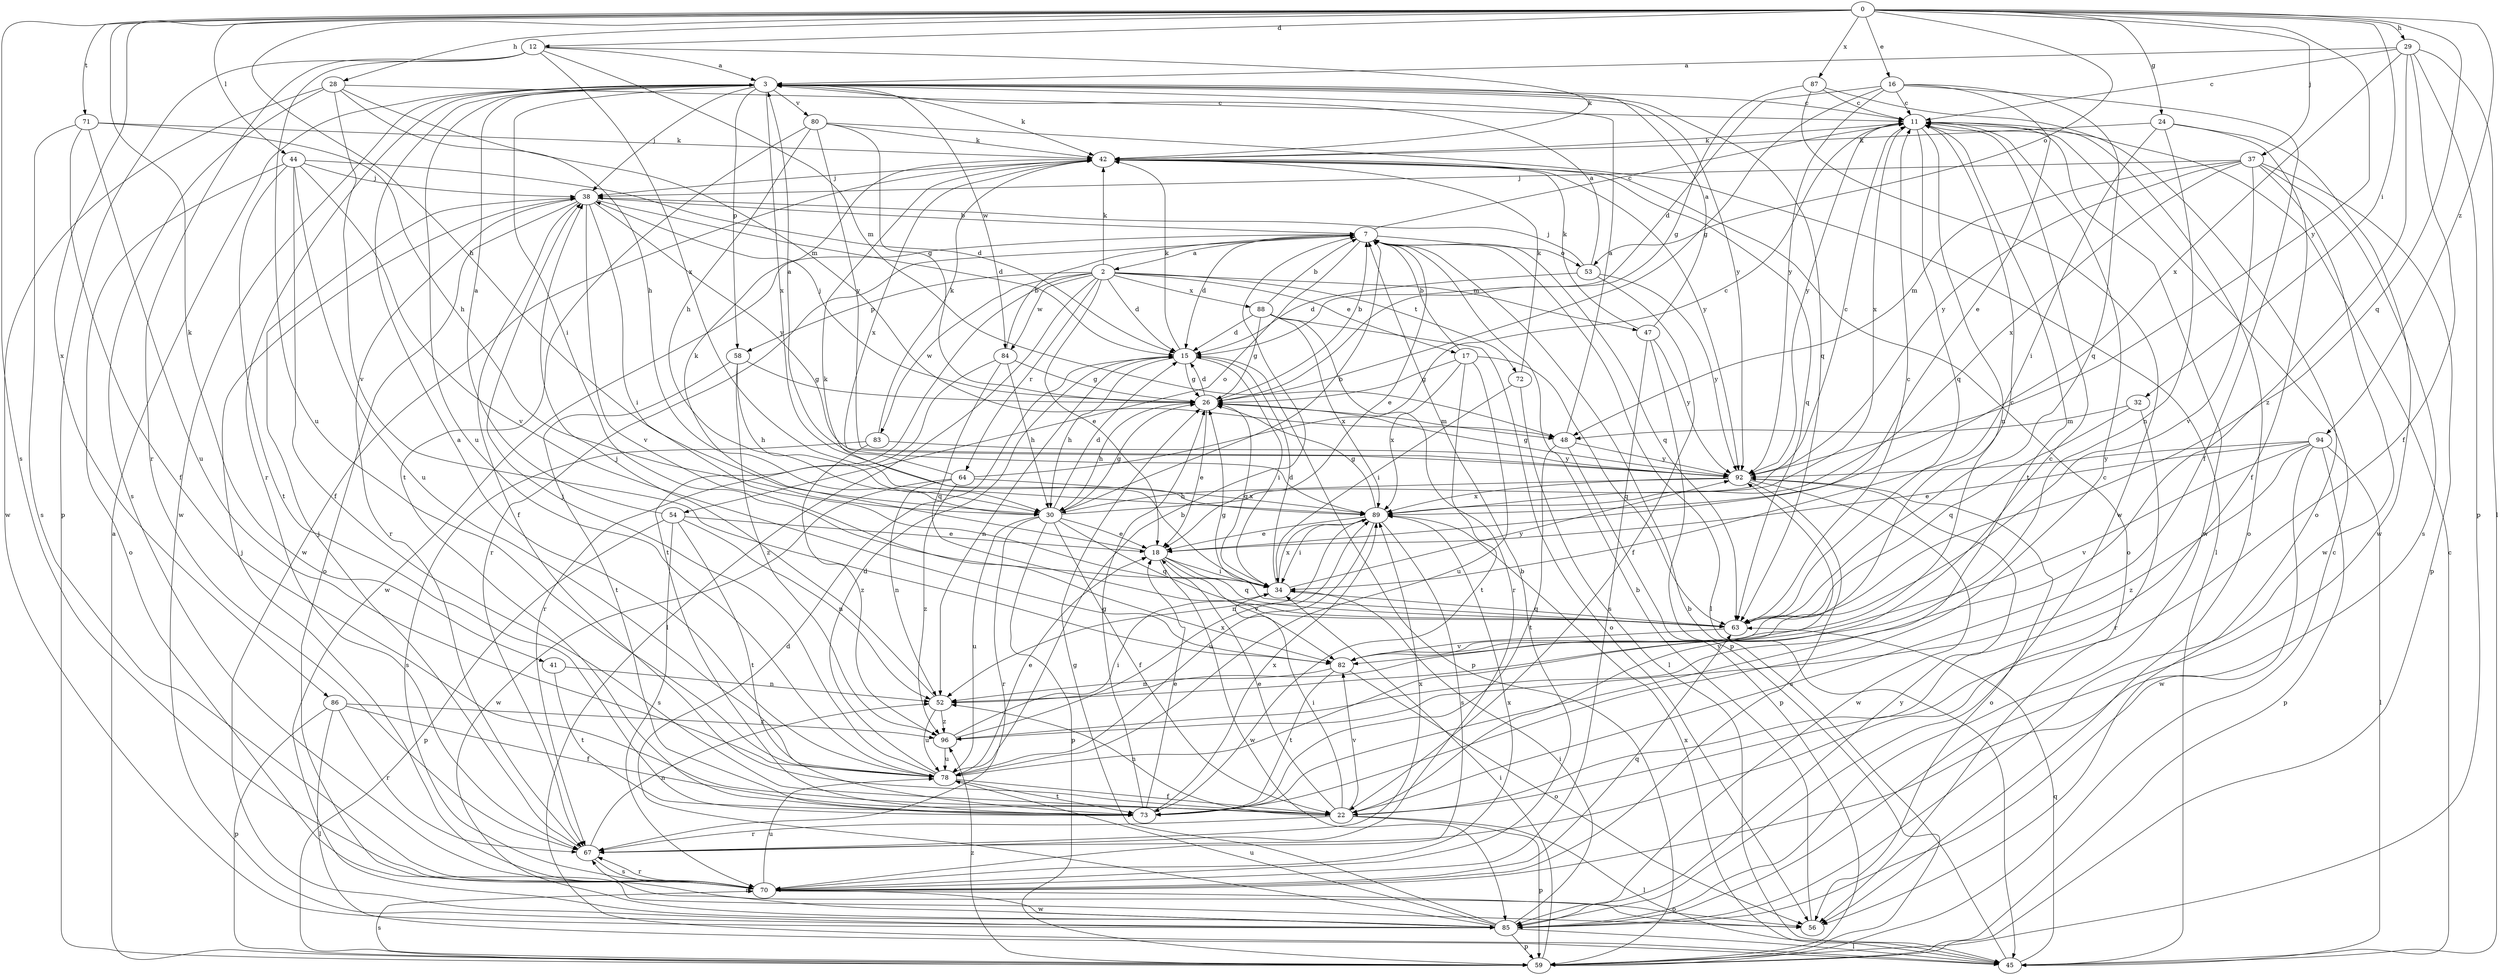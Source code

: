 strict digraph  {
0;
2;
3;
7;
11;
12;
15;
16;
17;
18;
22;
24;
26;
28;
29;
30;
32;
34;
37;
38;
41;
42;
44;
45;
47;
48;
52;
53;
54;
56;
58;
59;
63;
64;
67;
70;
71;
72;
73;
78;
80;
82;
83;
84;
85;
86;
87;
88;
89;
92;
94;
96;
0 -> 12  [label=d];
0 -> 16  [label=e];
0 -> 24  [label=g];
0 -> 28  [label=h];
0 -> 29  [label=h];
0 -> 30  [label=h];
0 -> 32  [label=i];
0 -> 37  [label=j];
0 -> 41  [label=k];
0 -> 44  [label=l];
0 -> 53  [label=o];
0 -> 63  [label=q];
0 -> 70  [label=s];
0 -> 71  [label=t];
0 -> 86  [label=x];
0 -> 87  [label=x];
0 -> 92  [label=y];
0 -> 94  [label=z];
2 -> 15  [label=d];
2 -> 17  [label=e];
2 -> 18  [label=e];
2 -> 42  [label=k];
2 -> 45  [label=l];
2 -> 47  [label=m];
2 -> 58  [label=p];
2 -> 64  [label=r];
2 -> 72  [label=t];
2 -> 73  [label=t];
2 -> 83  [label=w];
2 -> 84  [label=w];
2 -> 88  [label=x];
3 -> 11  [label=c];
3 -> 34  [label=i];
3 -> 38  [label=j];
3 -> 42  [label=k];
3 -> 58  [label=p];
3 -> 63  [label=q];
3 -> 67  [label=r];
3 -> 78  [label=u];
3 -> 80  [label=v];
3 -> 84  [label=w];
3 -> 85  [label=w];
3 -> 89  [label=x];
3 -> 92  [label=y];
7 -> 2  [label=a];
7 -> 11  [label=c];
7 -> 15  [label=d];
7 -> 18  [label=e];
7 -> 45  [label=l];
7 -> 53  [label=o];
7 -> 54  [label=o];
7 -> 63  [label=q];
7 -> 67  [label=r];
7 -> 85  [label=w];
11 -> 42  [label=k];
11 -> 52  [label=n];
11 -> 56  [label=o];
11 -> 63  [label=q];
11 -> 73  [label=t];
11 -> 85  [label=w];
11 -> 89  [label=x];
11 -> 92  [label=y];
12 -> 3  [label=a];
12 -> 42  [label=k];
12 -> 48  [label=m];
12 -> 59  [label=p];
12 -> 67  [label=r];
12 -> 78  [label=u];
12 -> 89  [label=x];
15 -> 26  [label=g];
15 -> 30  [label=h];
15 -> 34  [label=i];
15 -> 42  [label=k];
15 -> 52  [label=n];
15 -> 59  [label=p];
16 -> 11  [label=c];
16 -> 15  [label=d];
16 -> 18  [label=e];
16 -> 22  [label=f];
16 -> 26  [label=g];
16 -> 63  [label=q];
16 -> 92  [label=y];
17 -> 7  [label=b];
17 -> 26  [label=g];
17 -> 63  [label=q];
17 -> 73  [label=t];
17 -> 78  [label=u];
17 -> 89  [label=x];
18 -> 34  [label=i];
18 -> 42  [label=k];
18 -> 63  [label=q];
18 -> 82  [label=v];
18 -> 85  [label=w];
22 -> 18  [label=e];
22 -> 34  [label=i];
22 -> 45  [label=l];
22 -> 52  [label=n];
22 -> 59  [label=p];
22 -> 67  [label=r];
22 -> 82  [label=v];
22 -> 92  [label=y];
24 -> 22  [label=f];
24 -> 34  [label=i];
24 -> 42  [label=k];
24 -> 52  [label=n];
24 -> 85  [label=w];
26 -> 7  [label=b];
26 -> 15  [label=d];
26 -> 18  [label=e];
26 -> 30  [label=h];
26 -> 38  [label=j];
26 -> 48  [label=m];
28 -> 11  [label=c];
28 -> 30  [label=h];
28 -> 48  [label=m];
28 -> 70  [label=s];
28 -> 82  [label=v];
28 -> 85  [label=w];
29 -> 3  [label=a];
29 -> 11  [label=c];
29 -> 22  [label=f];
29 -> 45  [label=l];
29 -> 59  [label=p];
29 -> 89  [label=x];
29 -> 96  [label=z];
30 -> 7  [label=b];
30 -> 11  [label=c];
30 -> 15  [label=d];
30 -> 18  [label=e];
30 -> 22  [label=f];
30 -> 26  [label=g];
30 -> 59  [label=p];
30 -> 63  [label=q];
30 -> 67  [label=r];
30 -> 78  [label=u];
32 -> 48  [label=m];
32 -> 63  [label=q];
32 -> 67  [label=r];
34 -> 15  [label=d];
34 -> 26  [label=g];
34 -> 42  [label=k];
34 -> 63  [label=q];
34 -> 89  [label=x];
34 -> 92  [label=y];
37 -> 38  [label=j];
37 -> 48  [label=m];
37 -> 59  [label=p];
37 -> 70  [label=s];
37 -> 82  [label=v];
37 -> 85  [label=w];
37 -> 89  [label=x];
37 -> 92  [label=y];
38 -> 7  [label=b];
38 -> 15  [label=d];
38 -> 22  [label=f];
38 -> 34  [label=i];
38 -> 56  [label=o];
38 -> 67  [label=r];
38 -> 82  [label=v];
38 -> 92  [label=y];
41 -> 52  [label=n];
41 -> 73  [label=t];
42 -> 38  [label=j];
42 -> 56  [label=o];
42 -> 63  [label=q];
42 -> 85  [label=w];
42 -> 89  [label=x];
42 -> 92  [label=y];
44 -> 15  [label=d];
44 -> 22  [label=f];
44 -> 38  [label=j];
44 -> 56  [label=o];
44 -> 73  [label=t];
44 -> 78  [label=u];
44 -> 82  [label=v];
45 -> 7  [label=b];
45 -> 11  [label=c];
45 -> 63  [label=q];
45 -> 89  [label=x];
47 -> 3  [label=a];
47 -> 42  [label=k];
47 -> 59  [label=p];
47 -> 70  [label=s];
47 -> 92  [label=y];
48 -> 3  [label=a];
48 -> 59  [label=p];
48 -> 73  [label=t];
48 -> 92  [label=y];
52 -> 38  [label=j];
52 -> 78  [label=u];
52 -> 96  [label=z];
53 -> 3  [label=a];
53 -> 15  [label=d];
53 -> 22  [label=f];
53 -> 38  [label=j];
53 -> 92  [label=y];
54 -> 3  [label=a];
54 -> 18  [label=e];
54 -> 52  [label=n];
54 -> 59  [label=p];
54 -> 70  [label=s];
54 -> 73  [label=t];
56 -> 7  [label=b];
58 -> 26  [label=g];
58 -> 30  [label=h];
58 -> 73  [label=t];
58 -> 96  [label=z];
59 -> 3  [label=a];
59 -> 11  [label=c];
59 -> 34  [label=i];
59 -> 70  [label=s];
59 -> 96  [label=z];
63 -> 11  [label=c];
63 -> 26  [label=g];
63 -> 82  [label=v];
64 -> 3  [label=a];
64 -> 11  [label=c];
64 -> 52  [label=n];
64 -> 85  [label=w];
64 -> 89  [label=x];
64 -> 96  [label=z];
67 -> 38  [label=j];
67 -> 52  [label=n];
67 -> 70  [label=s];
67 -> 89  [label=x];
70 -> 7  [label=b];
70 -> 38  [label=j];
70 -> 56  [label=o];
70 -> 63  [label=q];
70 -> 67  [label=r];
70 -> 78  [label=u];
70 -> 85  [label=w];
70 -> 89  [label=x];
71 -> 22  [label=f];
71 -> 30  [label=h];
71 -> 42  [label=k];
71 -> 70  [label=s];
71 -> 78  [label=u];
72 -> 34  [label=i];
72 -> 42  [label=k];
72 -> 45  [label=l];
73 -> 11  [label=c];
73 -> 18  [label=e];
73 -> 26  [label=g];
73 -> 89  [label=x];
78 -> 3  [label=a];
78 -> 7  [label=b];
78 -> 11  [label=c];
78 -> 15  [label=d];
78 -> 18  [label=e];
78 -> 22  [label=f];
78 -> 38  [label=j];
78 -> 73  [label=t];
80 -> 26  [label=g];
80 -> 30  [label=h];
80 -> 42  [label=k];
80 -> 45  [label=l];
80 -> 73  [label=t];
80 -> 92  [label=y];
82 -> 11  [label=c];
82 -> 52  [label=n];
82 -> 56  [label=o];
82 -> 73  [label=t];
83 -> 42  [label=k];
83 -> 70  [label=s];
83 -> 92  [label=y];
83 -> 96  [label=z];
84 -> 7  [label=b];
84 -> 26  [label=g];
84 -> 30  [label=h];
84 -> 63  [label=q];
84 -> 67  [label=r];
85 -> 15  [label=d];
85 -> 26  [label=g];
85 -> 34  [label=i];
85 -> 45  [label=l];
85 -> 59  [label=p];
85 -> 67  [label=r];
85 -> 78  [label=u];
85 -> 92  [label=y];
86 -> 22  [label=f];
86 -> 45  [label=l];
86 -> 59  [label=p];
86 -> 67  [label=r];
86 -> 96  [label=z];
87 -> 11  [label=c];
87 -> 26  [label=g];
87 -> 56  [label=o];
87 -> 85  [label=w];
88 -> 7  [label=b];
88 -> 15  [label=d];
88 -> 26  [label=g];
88 -> 56  [label=o];
88 -> 67  [label=r];
88 -> 89  [label=x];
89 -> 18  [label=e];
89 -> 26  [label=g];
89 -> 34  [label=i];
89 -> 52  [label=n];
89 -> 70  [label=s];
89 -> 78  [label=u];
92 -> 26  [label=g];
92 -> 30  [label=h];
92 -> 56  [label=o];
92 -> 70  [label=s];
92 -> 85  [label=w];
92 -> 89  [label=x];
94 -> 18  [label=e];
94 -> 45  [label=l];
94 -> 59  [label=p];
94 -> 82  [label=v];
94 -> 85  [label=w];
94 -> 92  [label=y];
94 -> 96  [label=z];
96 -> 34  [label=i];
96 -> 78  [label=u];
96 -> 89  [label=x];
}
